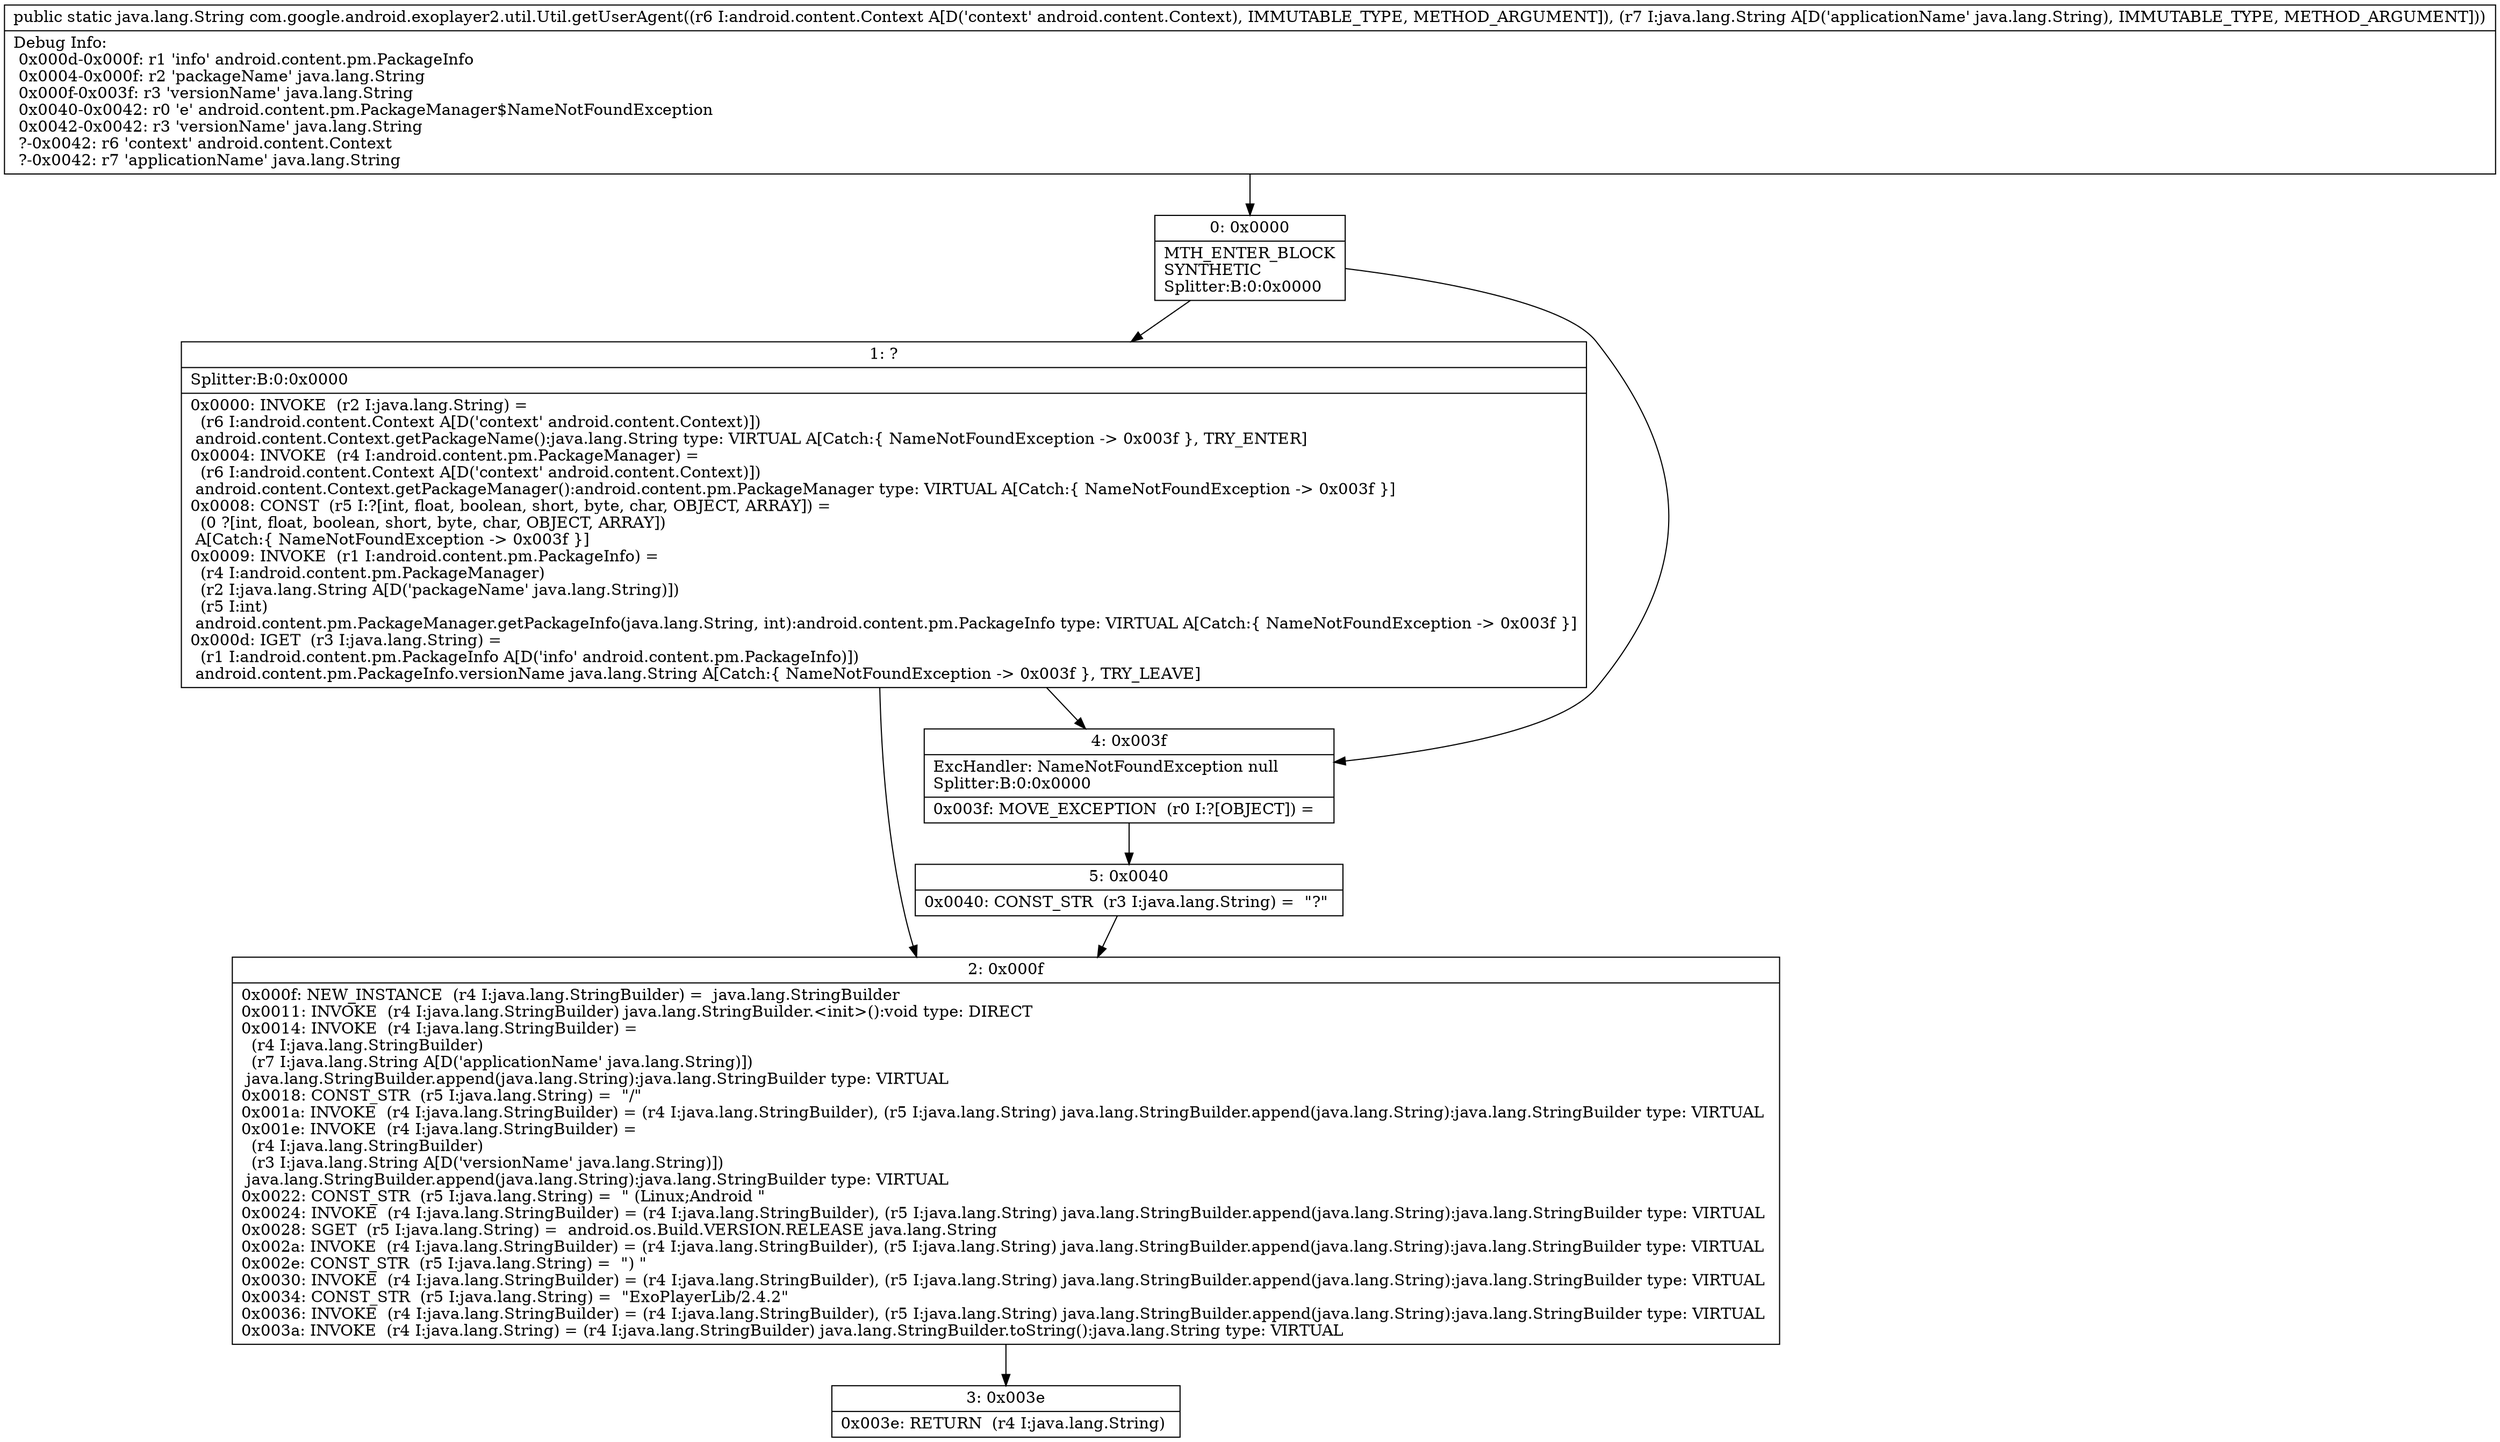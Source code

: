 digraph "CFG forcom.google.android.exoplayer2.util.Util.getUserAgent(Landroid\/content\/Context;Ljava\/lang\/String;)Ljava\/lang\/String;" {
Node_0 [shape=record,label="{0\:\ 0x0000|MTH_ENTER_BLOCK\lSYNTHETIC\lSplitter:B:0:0x0000\l}"];
Node_1 [shape=record,label="{1\:\ ?|Splitter:B:0:0x0000\l|0x0000: INVOKE  (r2 I:java.lang.String) = \l  (r6 I:android.content.Context A[D('context' android.content.Context)])\l android.content.Context.getPackageName():java.lang.String type: VIRTUAL A[Catch:\{ NameNotFoundException \-\> 0x003f \}, TRY_ENTER]\l0x0004: INVOKE  (r4 I:android.content.pm.PackageManager) = \l  (r6 I:android.content.Context A[D('context' android.content.Context)])\l android.content.Context.getPackageManager():android.content.pm.PackageManager type: VIRTUAL A[Catch:\{ NameNotFoundException \-\> 0x003f \}]\l0x0008: CONST  (r5 I:?[int, float, boolean, short, byte, char, OBJECT, ARRAY]) = \l  (0 ?[int, float, boolean, short, byte, char, OBJECT, ARRAY])\l A[Catch:\{ NameNotFoundException \-\> 0x003f \}]\l0x0009: INVOKE  (r1 I:android.content.pm.PackageInfo) = \l  (r4 I:android.content.pm.PackageManager)\l  (r2 I:java.lang.String A[D('packageName' java.lang.String)])\l  (r5 I:int)\l android.content.pm.PackageManager.getPackageInfo(java.lang.String, int):android.content.pm.PackageInfo type: VIRTUAL A[Catch:\{ NameNotFoundException \-\> 0x003f \}]\l0x000d: IGET  (r3 I:java.lang.String) = \l  (r1 I:android.content.pm.PackageInfo A[D('info' android.content.pm.PackageInfo)])\l android.content.pm.PackageInfo.versionName java.lang.String A[Catch:\{ NameNotFoundException \-\> 0x003f \}, TRY_LEAVE]\l}"];
Node_2 [shape=record,label="{2\:\ 0x000f|0x000f: NEW_INSTANCE  (r4 I:java.lang.StringBuilder) =  java.lang.StringBuilder \l0x0011: INVOKE  (r4 I:java.lang.StringBuilder) java.lang.StringBuilder.\<init\>():void type: DIRECT \l0x0014: INVOKE  (r4 I:java.lang.StringBuilder) = \l  (r4 I:java.lang.StringBuilder)\l  (r7 I:java.lang.String A[D('applicationName' java.lang.String)])\l java.lang.StringBuilder.append(java.lang.String):java.lang.StringBuilder type: VIRTUAL \l0x0018: CONST_STR  (r5 I:java.lang.String) =  \"\/\" \l0x001a: INVOKE  (r4 I:java.lang.StringBuilder) = (r4 I:java.lang.StringBuilder), (r5 I:java.lang.String) java.lang.StringBuilder.append(java.lang.String):java.lang.StringBuilder type: VIRTUAL \l0x001e: INVOKE  (r4 I:java.lang.StringBuilder) = \l  (r4 I:java.lang.StringBuilder)\l  (r3 I:java.lang.String A[D('versionName' java.lang.String)])\l java.lang.StringBuilder.append(java.lang.String):java.lang.StringBuilder type: VIRTUAL \l0x0022: CONST_STR  (r5 I:java.lang.String) =  \" (Linux;Android \" \l0x0024: INVOKE  (r4 I:java.lang.StringBuilder) = (r4 I:java.lang.StringBuilder), (r5 I:java.lang.String) java.lang.StringBuilder.append(java.lang.String):java.lang.StringBuilder type: VIRTUAL \l0x0028: SGET  (r5 I:java.lang.String) =  android.os.Build.VERSION.RELEASE java.lang.String \l0x002a: INVOKE  (r4 I:java.lang.StringBuilder) = (r4 I:java.lang.StringBuilder), (r5 I:java.lang.String) java.lang.StringBuilder.append(java.lang.String):java.lang.StringBuilder type: VIRTUAL \l0x002e: CONST_STR  (r5 I:java.lang.String) =  \") \" \l0x0030: INVOKE  (r4 I:java.lang.StringBuilder) = (r4 I:java.lang.StringBuilder), (r5 I:java.lang.String) java.lang.StringBuilder.append(java.lang.String):java.lang.StringBuilder type: VIRTUAL \l0x0034: CONST_STR  (r5 I:java.lang.String) =  \"ExoPlayerLib\/2.4.2\" \l0x0036: INVOKE  (r4 I:java.lang.StringBuilder) = (r4 I:java.lang.StringBuilder), (r5 I:java.lang.String) java.lang.StringBuilder.append(java.lang.String):java.lang.StringBuilder type: VIRTUAL \l0x003a: INVOKE  (r4 I:java.lang.String) = (r4 I:java.lang.StringBuilder) java.lang.StringBuilder.toString():java.lang.String type: VIRTUAL \l}"];
Node_3 [shape=record,label="{3\:\ 0x003e|0x003e: RETURN  (r4 I:java.lang.String) \l}"];
Node_4 [shape=record,label="{4\:\ 0x003f|ExcHandler: NameNotFoundException null\lSplitter:B:0:0x0000\l|0x003f: MOVE_EXCEPTION  (r0 I:?[OBJECT]) =  \l}"];
Node_5 [shape=record,label="{5\:\ 0x0040|0x0040: CONST_STR  (r3 I:java.lang.String) =  \"?\" \l}"];
MethodNode[shape=record,label="{public static java.lang.String com.google.android.exoplayer2.util.Util.getUserAgent((r6 I:android.content.Context A[D('context' android.content.Context), IMMUTABLE_TYPE, METHOD_ARGUMENT]), (r7 I:java.lang.String A[D('applicationName' java.lang.String), IMMUTABLE_TYPE, METHOD_ARGUMENT]))  | Debug Info:\l  0x000d\-0x000f: r1 'info' android.content.pm.PackageInfo\l  0x0004\-0x000f: r2 'packageName' java.lang.String\l  0x000f\-0x003f: r3 'versionName' java.lang.String\l  0x0040\-0x0042: r0 'e' android.content.pm.PackageManager$NameNotFoundException\l  0x0042\-0x0042: r3 'versionName' java.lang.String\l  ?\-0x0042: r6 'context' android.content.Context\l  ?\-0x0042: r7 'applicationName' java.lang.String\l}"];
MethodNode -> Node_0;
Node_0 -> Node_1;
Node_0 -> Node_4;
Node_1 -> Node_2;
Node_1 -> Node_4;
Node_2 -> Node_3;
Node_4 -> Node_5;
Node_5 -> Node_2;
}

